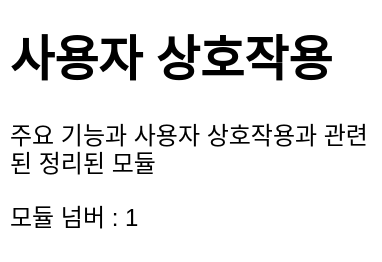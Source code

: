 <mxfile version="21.3.2" type="github">
  <diagram name="페이지-1" id="2TTsLSDMo29BazJem8WV">
    <mxGraphModel dx="1050" dy="541" grid="1" gridSize="10" guides="1" tooltips="1" connect="1" arrows="1" fold="1" page="1" pageScale="1" pageWidth="827" pageHeight="1169" math="0" shadow="0">
      <root>
        <mxCell id="0" />
        <mxCell id="1" parent="0" />
        <mxCell id="8ldgtPWpIAdvo0hesViz-1" value="&lt;h1&gt;사용자 상호작용&lt;/h1&gt;&lt;p&gt;주요 기능과 사용자 상호작용과 관련된 정리된 모듈&lt;/p&gt;&lt;p&gt;모듈 넘버 : 1&lt;/p&gt;" style="text;html=1;strokeColor=none;fillColor=none;spacing=5;spacingTop=-20;whiteSpace=wrap;overflow=hidden;rounded=0;" vertex="1" parent="1">
          <mxGeometry x="20" y="20" width="190" height="120" as="geometry" />
        </mxCell>
      </root>
    </mxGraphModel>
  </diagram>
</mxfile>
